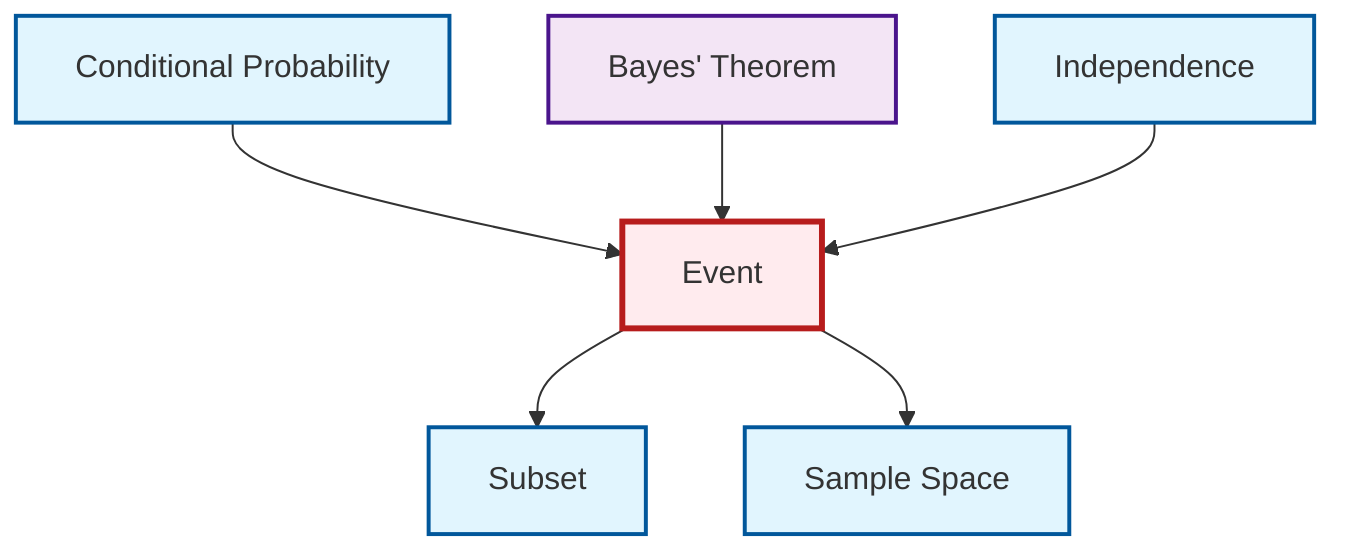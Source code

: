 graph TD
    classDef definition fill:#e1f5fe,stroke:#01579b,stroke-width:2px
    classDef theorem fill:#f3e5f5,stroke:#4a148c,stroke-width:2px
    classDef axiom fill:#fff3e0,stroke:#e65100,stroke-width:2px
    classDef example fill:#e8f5e9,stroke:#1b5e20,stroke-width:2px
    classDef current fill:#ffebee,stroke:#b71c1c,stroke-width:3px
    def-independence["Independence"]:::definition
    def-event["Event"]:::definition
    thm-bayes["Bayes' Theorem"]:::theorem
    def-sample-space["Sample Space"]:::definition
    def-subset["Subset"]:::definition
    def-conditional-probability["Conditional Probability"]:::definition
    def-conditional-probability --> def-event
    def-event --> def-subset
    thm-bayes --> def-event
    def-event --> def-sample-space
    def-independence --> def-event
    class def-event current